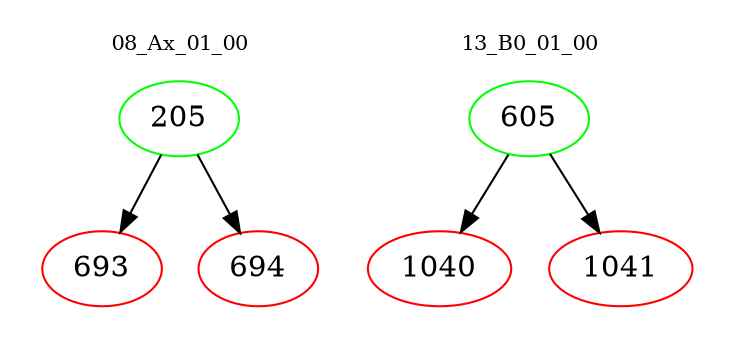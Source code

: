 digraph{
subgraph cluster_0 {
color = white
label = "08_Ax_01_00";
fontsize=10;
T0_205 [label="205", color="green"]
T0_205 -> T0_693 [color="black"]
T0_693 [label="693", color="red"]
T0_205 -> T0_694 [color="black"]
T0_694 [label="694", color="red"]
}
subgraph cluster_1 {
color = white
label = "13_B0_01_00";
fontsize=10;
T1_605 [label="605", color="green"]
T1_605 -> T1_1040 [color="black"]
T1_1040 [label="1040", color="red"]
T1_605 -> T1_1041 [color="black"]
T1_1041 [label="1041", color="red"]
}
}
